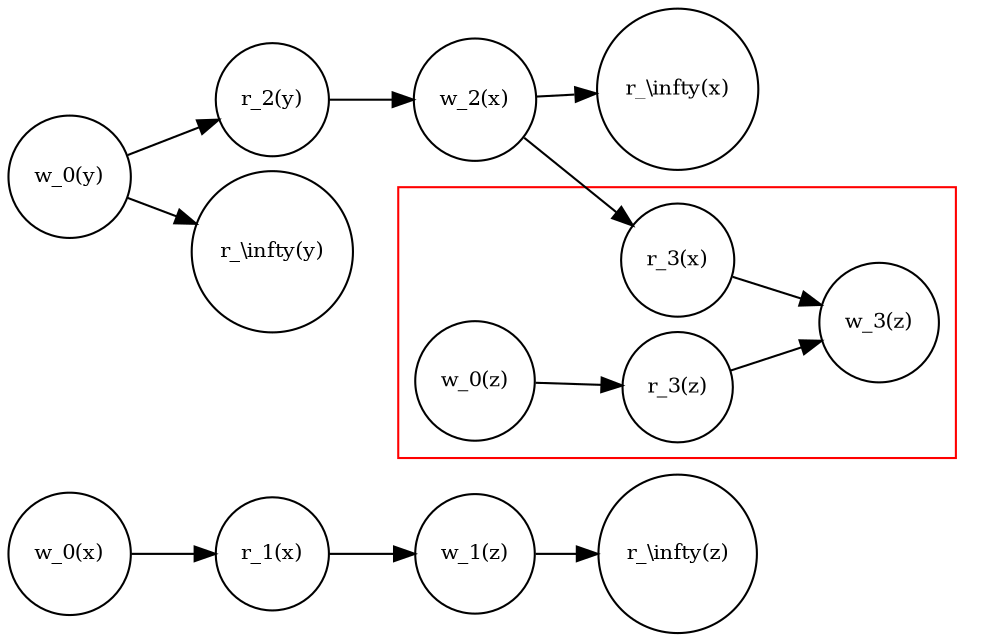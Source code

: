 digraph G {
	graph [ranksep=0.4, nodesep=0.1,rankdir=LR]
  node [shape=circle,fontsize=10];
	{rank="same"; "w_0(x)";"w_0(y)"}
	"w_0(x)"->"r_1(x)"->"w_1(z)"->"r_\\infty(z)" 
	"w_0(y)"->"r_2(y)" -> "w_2(x)" -> "r_\\infty(x)"
	"w_0(y)"->"r_\\infty(y)"
	"w_0(z)" -> "r_3(z)" -> "w_3(z)"
	"w_2(x)" -> "r_3(x)" -> "w_3(z)"
	subgraph cluster_0 {"w_0(z)"; "r_3(z)"; "w_3(z)";"r_3(x)";color=red; style=solid}
}